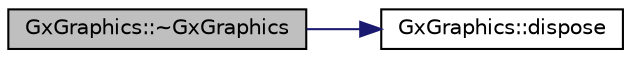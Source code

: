 digraph "GxGraphics::~GxGraphics"
{
 // LATEX_PDF_SIZE
  edge [fontname="Helvetica",fontsize="10",labelfontname="Helvetica",labelfontsize="10"];
  node [fontname="Helvetica",fontsize="10",shape=record];
  rankdir="LR";
  Node1 [label="GxGraphics::~GxGraphics",height=0.2,width=0.4,color="black", fillcolor="grey75", style="filled", fontcolor="black",tooltip=" "];
  Node1 -> Node2 [color="midnightblue",fontsize="10",style="solid",fontname="Helvetica"];
  Node2 [label="GxGraphics::dispose",height=0.2,width=0.4,color="black", fillcolor="white", style="filled",URL="$class_gx_graphics.html#aaa2fcaac19b725b517a9c36732563f8a",tooltip=" "];
}
